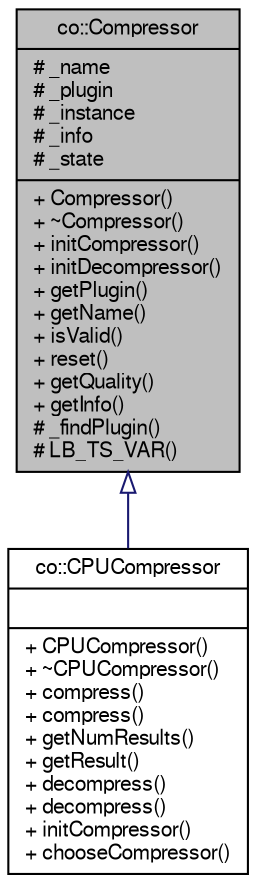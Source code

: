 digraph G
{
  edge [fontname="FreeSans",fontsize="10",labelfontname="FreeSans",labelfontsize="10"];
  node [fontname="FreeSans",fontsize="10",shape=record];
  Node1 [label="{co::Compressor\n|# _name\l# _plugin\l# _instance\l# _info\l# _state\l|+ Compressor()\l+ ~Compressor()\l+ initCompressor()\l+ initDecompressor()\l+ getPlugin()\l+ getName()\l+ isValid()\l+ reset()\l+ getQuality()\l+ getInfo()\l# _findPlugin()\l# LB_TS_VAR()\l}",height=0.2,width=0.4,color="black", fillcolor="grey75", style="filled" fontcolor="black"];
  Node1 -> Node2 [dir="back",color="midnightblue",fontsize="10",style="solid",arrowtail="onormal",fontname="FreeSans"];
  Node2 [label="{co::CPUCompressor\n||+ CPUCompressor()\l+ ~CPUCompressor()\l+ compress()\l+ compress()\l+ getNumResults()\l+ getResult()\l+ decompress()\l+ decompress()\l+ initCompressor()\l+ chooseCompressor()\l}",height=0.2,width=0.4,color="black", fillcolor="white", style="filled",URL="$classco_1_1CPUCompressor.html"];
}
